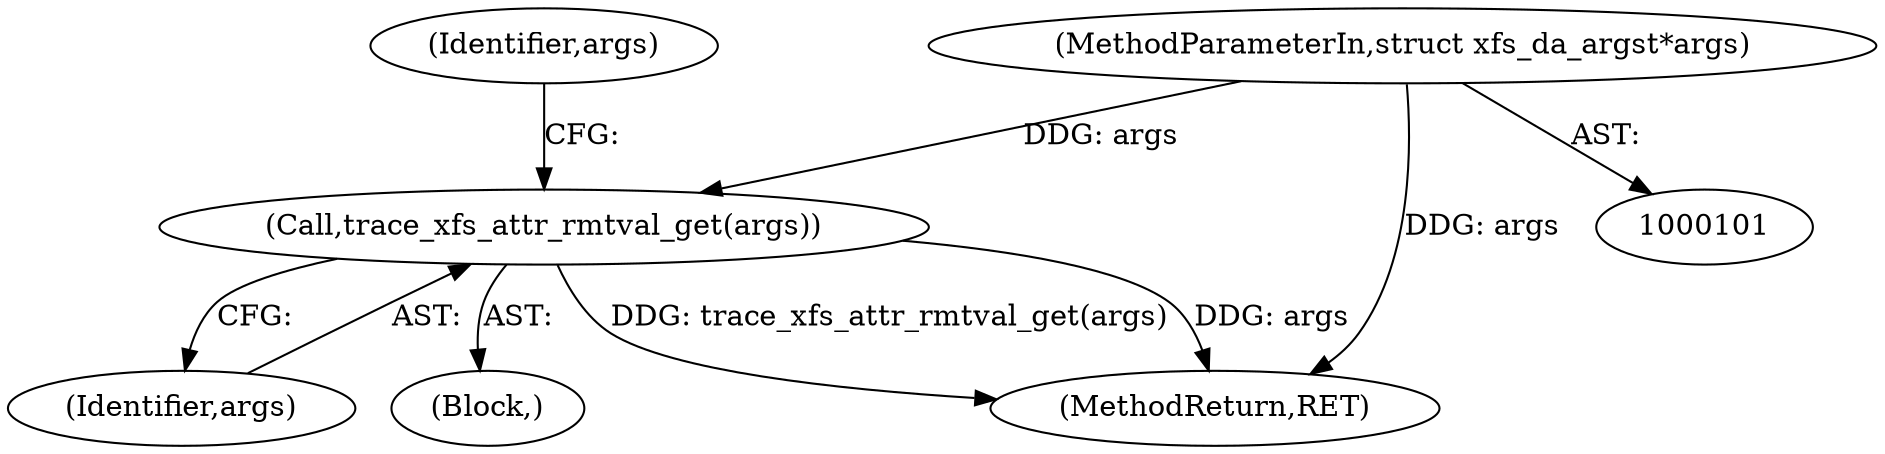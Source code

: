 digraph "0_linux_8275cdd0e7ac550dcce2b3ef6d2fb3b808c1ae59_8@pointer" {
"1000140" [label="(Call,trace_xfs_attr_rmtval_get(args))"];
"1000102" [label="(MethodParameterIn,struct xfs_da_args\t*args)"];
"1000141" [label="(Identifier,args)"];
"1000102" [label="(MethodParameterIn,struct xfs_da_args\t*args)"];
"1000103" [label="(Block,)"];
"1000303" [label="(MethodReturn,RET)"];
"1000146" [label="(Identifier,args)"];
"1000140" [label="(Call,trace_xfs_attr_rmtval_get(args))"];
"1000140" -> "1000103"  [label="AST: "];
"1000140" -> "1000141"  [label="CFG: "];
"1000141" -> "1000140"  [label="AST: "];
"1000146" -> "1000140"  [label="CFG: "];
"1000140" -> "1000303"  [label="DDG: trace_xfs_attr_rmtval_get(args)"];
"1000140" -> "1000303"  [label="DDG: args"];
"1000102" -> "1000140"  [label="DDG: args"];
"1000102" -> "1000101"  [label="AST: "];
"1000102" -> "1000303"  [label="DDG: args"];
}
